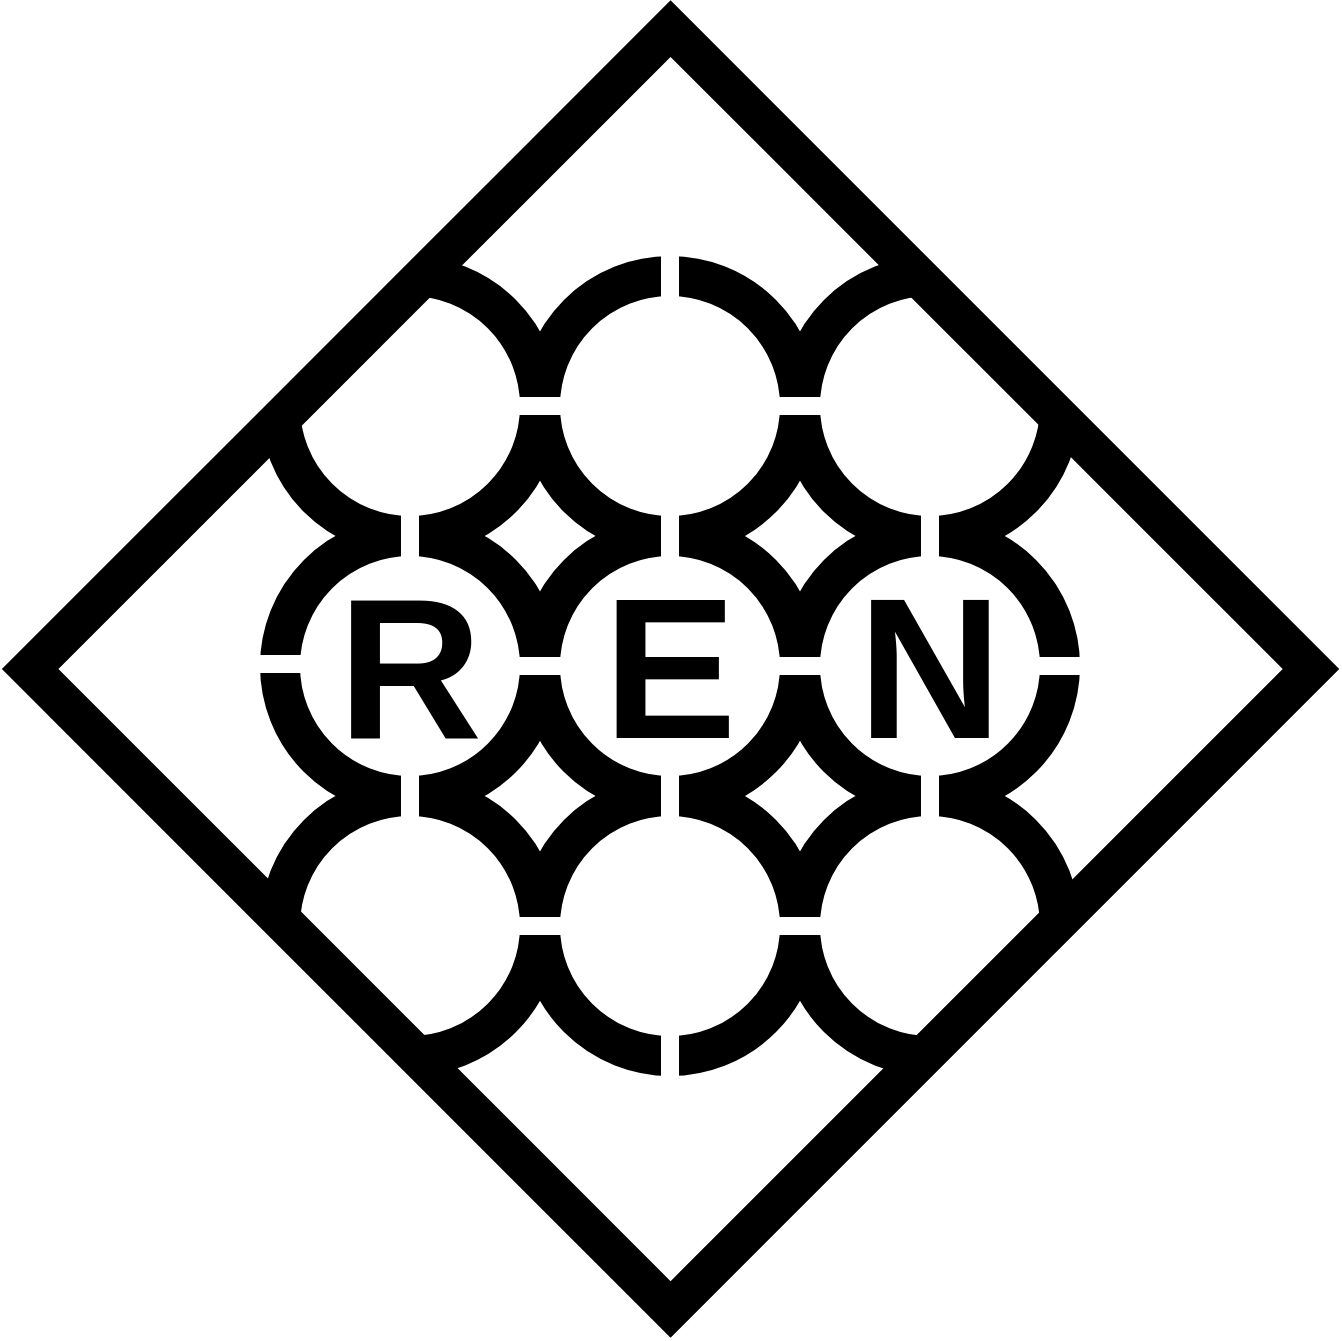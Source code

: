 <mxfile version="14.7.6" type="github">
  <diagram id="DtdZLi7CYvLeyxV55HMq" name="Page-1">
    <mxGraphModel dx="2031" dy="1007" grid="1" gridSize="10" guides="1" tooltips="1" connect="1" arrows="1" fold="1" page="1" pageScale="1" pageWidth="827" pageHeight="1169" math="0" shadow="0">
      <root>
        <mxCell id="0" />
        <mxCell id="1" parent="0" />
        <mxCell id="o0tRzlOy_sPSS6rWLoKo-32" value="" style="group" vertex="1" connectable="0" parent="1">
          <mxGeometry x="240" y="190" width="390" height="460" as="geometry" />
        </mxCell>
        <mxCell id="o0tRzlOy_sPSS6rWLoKo-9" value="" style="group" vertex="1" connectable="0" parent="o0tRzlOy_sPSS6rWLoKo-32">
          <mxGeometry width="390" height="460" as="geometry" />
        </mxCell>
        <mxCell id="o0tRzlOy_sPSS6rWLoKo-1" value="" style="ellipse;whiteSpace=wrap;html=1;aspect=fixed;strokeWidth=20;" vertex="1" parent="o0tRzlOy_sPSS6rWLoKo-9">
          <mxGeometry y="110" width="130" height="130" as="geometry" />
        </mxCell>
        <mxCell id="o0tRzlOy_sPSS6rWLoKo-3" value="" style="ellipse;whiteSpace=wrap;html=1;aspect=fixed;strokeWidth=20;" vertex="1" parent="o0tRzlOy_sPSS6rWLoKo-9">
          <mxGeometry x="130" y="110" width="130" height="130" as="geometry" />
        </mxCell>
        <mxCell id="o0tRzlOy_sPSS6rWLoKo-6" value="" style="endArrow=none;html=1;strokeColor=#FFFFFF;strokeWidth=9;" edge="1" parent="o0tRzlOy_sPSS6rWLoKo-9">
          <mxGeometry width="50" height="50" relative="1" as="geometry">
            <mxPoint x="65" y="260" as="sourcePoint" />
            <mxPoint x="65" y="80" as="targetPoint" />
          </mxGeometry>
        </mxCell>
        <mxCell id="o0tRzlOy_sPSS6rWLoKo-7" value="" style="endArrow=none;html=1;strokeColor=#FFFFFF;strokeWidth=9;" edge="1" parent="o0tRzlOy_sPSS6rWLoKo-9">
          <mxGeometry width="50" height="50" relative="1" as="geometry">
            <mxPoint x="195" y="270" as="sourcePoint" />
            <mxPoint x="195" y="90" as="targetPoint" />
          </mxGeometry>
        </mxCell>
        <mxCell id="o0tRzlOy_sPSS6rWLoKo-81" value="" style="group" vertex="1" connectable="0" parent="o0tRzlOy_sPSS6rWLoKo-9">
          <mxGeometry y="130" width="390" height="330" as="geometry" />
        </mxCell>
        <mxCell id="o0tRzlOy_sPSS6rWLoKo-82" value="" style="group" vertex="1" connectable="0" parent="o0tRzlOy_sPSS6rWLoKo-81">
          <mxGeometry width="260" height="320" as="geometry" />
        </mxCell>
        <mxCell id="o0tRzlOy_sPSS6rWLoKo-93" value="" style="group" vertex="1" connectable="0" parent="o0tRzlOy_sPSS6rWLoKo-82">
          <mxGeometry y="80" width="260" height="190" as="geometry" />
        </mxCell>
        <mxCell id="o0tRzlOy_sPSS6rWLoKo-83" value="" style="ellipse;whiteSpace=wrap;html=1;aspect=fixed;strokeWidth=20;" vertex="1" parent="o0tRzlOy_sPSS6rWLoKo-93">
          <mxGeometry y="30" width="130" height="130" as="geometry" />
        </mxCell>
        <mxCell id="o0tRzlOy_sPSS6rWLoKo-84" value="" style="ellipse;whiteSpace=wrap;html=1;aspect=fixed;strokeWidth=20;" vertex="1" parent="o0tRzlOy_sPSS6rWLoKo-93">
          <mxGeometry x="130" y="30" width="130" height="130" as="geometry" />
        </mxCell>
        <mxCell id="o0tRzlOy_sPSS6rWLoKo-85" value="" style="endArrow=none;html=1;strokeColor=#FFFFFF;strokeWidth=9;" edge="1" parent="o0tRzlOy_sPSS6rWLoKo-93">
          <mxGeometry width="50" height="50" relative="1" as="geometry">
            <mxPoint x="65" y="180" as="sourcePoint" />
            <mxPoint x="65" as="targetPoint" />
          </mxGeometry>
        </mxCell>
        <mxCell id="o0tRzlOy_sPSS6rWLoKo-86" value="" style="endArrow=none;html=1;strokeColor=#FFFFFF;strokeWidth=9;" edge="1" parent="o0tRzlOy_sPSS6rWLoKo-93">
          <mxGeometry width="50" height="50" relative="1" as="geometry">
            <mxPoint x="195" y="190" as="sourcePoint" />
            <mxPoint x="195" y="10" as="targetPoint" />
          </mxGeometry>
        </mxCell>
        <mxCell id="o0tRzlOy_sPSS6rWLoKo-87" value="" style="ellipse;whiteSpace=wrap;html=1;aspect=fixed;strokeWidth=20;" vertex="1" parent="o0tRzlOy_sPSS6rWLoKo-81">
          <mxGeometry x="260" y="110" width="130" height="130" as="geometry" />
        </mxCell>
        <mxCell id="o0tRzlOy_sPSS6rWLoKo-88" value="" style="endArrow=none;html=1;strokeColor=#FFFFFF;strokeWidth=9;" edge="1" parent="o0tRzlOy_sPSS6rWLoKo-81">
          <mxGeometry width="50" height="50" relative="1" as="geometry">
            <mxPoint x="325" y="260" as="sourcePoint" />
            <mxPoint x="325" y="90" as="targetPoint" />
          </mxGeometry>
        </mxCell>
        <mxCell id="o0tRzlOy_sPSS6rWLoKo-89" value="" style="endArrow=none;html=1;strokeColor=#FFFFFF;strokeWidth=9;" edge="1" parent="o0tRzlOy_sPSS6rWLoKo-81">
          <mxGeometry width="50" height="50" relative="1" as="geometry">
            <mxPoint x="40" y="175" as="sourcePoint" />
            <mxPoint x="320" y="175" as="targetPoint" />
          </mxGeometry>
        </mxCell>
        <mxCell id="o0tRzlOy_sPSS6rWLoKo-17" value="" style="ellipse;whiteSpace=wrap;html=1;aspect=fixed;strokeWidth=20;" vertex="1" parent="o0tRzlOy_sPSS6rWLoKo-32">
          <mxGeometry x="260" y="110" width="130" height="130" as="geometry" />
        </mxCell>
        <mxCell id="o0tRzlOy_sPSS6rWLoKo-18" value="" style="endArrow=none;html=1;strokeColor=#FFFFFF;strokeWidth=9;" edge="1" parent="o0tRzlOy_sPSS6rWLoKo-32">
          <mxGeometry width="50" height="50" relative="1" as="geometry">
            <mxPoint x="325" y="260" as="sourcePoint" />
            <mxPoint x="325" y="90" as="targetPoint" />
          </mxGeometry>
        </mxCell>
        <mxCell id="o0tRzlOy_sPSS6rWLoKo-19" value="" style="endArrow=none;html=1;strokeColor=#FFFFFF;strokeWidth=9;" edge="1" parent="o0tRzlOy_sPSS6rWLoKo-32">
          <mxGeometry width="50" height="50" relative="1" as="geometry">
            <mxPoint x="40" y="175" as="sourcePoint" />
            <mxPoint x="320" y="175" as="targetPoint" />
          </mxGeometry>
        </mxCell>
        <mxCell id="o0tRzlOy_sPSS6rWLoKo-20" value="R" style="text;html=1;strokeColor=none;fillColor=none;align=center;verticalAlign=middle;whiteSpace=wrap;rounded=0;strokeWidth=5;fontSize=100;labelBackgroundColor=none;labelBorderColor=none;fontStyle=1" vertex="1" parent="o0tRzlOy_sPSS6rWLoKo-32">
          <mxGeometry y="115" width="130" height="120" as="geometry" />
        </mxCell>
        <mxCell id="o0tRzlOy_sPSS6rWLoKo-21" value="E" style="text;html=1;strokeColor=none;fillColor=none;align=center;verticalAlign=middle;whiteSpace=wrap;rounded=0;strokeWidth=5;fontSize=100;labelBackgroundColor=none;labelBorderColor=none;fontStyle=1" vertex="1" parent="o0tRzlOy_sPSS6rWLoKo-32">
          <mxGeometry x="130" y="115" width="130" height="120" as="geometry" />
        </mxCell>
        <mxCell id="o0tRzlOy_sPSS6rWLoKo-22" value="N" style="text;html=1;strokeColor=none;fillColor=none;align=center;verticalAlign=middle;whiteSpace=wrap;rounded=0;strokeWidth=5;fontSize=100;labelBackgroundColor=none;labelBorderColor=none;fontStyle=1" vertex="1" parent="o0tRzlOy_sPSS6rWLoKo-32">
          <mxGeometry x="260" y="115" width="130" height="120" as="geometry" />
        </mxCell>
        <mxCell id="o0tRzlOy_sPSS6rWLoKo-94" value="" style="group" vertex="1" connectable="0" parent="o0tRzlOy_sPSS6rWLoKo-32">
          <mxGeometry y="-130" width="390" height="330" as="geometry" />
        </mxCell>
        <mxCell id="o0tRzlOy_sPSS6rWLoKo-95" value="" style="group" vertex="1" connectable="0" parent="o0tRzlOy_sPSS6rWLoKo-94">
          <mxGeometry width="260" height="320" as="geometry" />
        </mxCell>
        <mxCell id="o0tRzlOy_sPSS6rWLoKo-96" value="" style="group" vertex="1" connectable="0" parent="o0tRzlOy_sPSS6rWLoKo-95">
          <mxGeometry y="80" width="260" height="190" as="geometry" />
        </mxCell>
        <mxCell id="o0tRzlOy_sPSS6rWLoKo-97" value="" style="ellipse;whiteSpace=wrap;html=1;aspect=fixed;strokeWidth=20;" vertex="1" parent="o0tRzlOy_sPSS6rWLoKo-96">
          <mxGeometry y="30" width="130" height="130" as="geometry" />
        </mxCell>
        <mxCell id="o0tRzlOy_sPSS6rWLoKo-98" value="" style="ellipse;whiteSpace=wrap;html=1;aspect=fixed;strokeWidth=20;" vertex="1" parent="o0tRzlOy_sPSS6rWLoKo-96">
          <mxGeometry x="130" y="30" width="130" height="130" as="geometry" />
        </mxCell>
        <mxCell id="o0tRzlOy_sPSS6rWLoKo-99" value="" style="endArrow=none;html=1;strokeColor=#FFFFFF;strokeWidth=9;" edge="1" parent="o0tRzlOy_sPSS6rWLoKo-96">
          <mxGeometry width="50" height="50" relative="1" as="geometry">
            <mxPoint x="65" y="180" as="sourcePoint" />
            <mxPoint x="65" as="targetPoint" />
          </mxGeometry>
        </mxCell>
        <mxCell id="o0tRzlOy_sPSS6rWLoKo-100" value="" style="endArrow=none;html=1;strokeColor=#FFFFFF;strokeWidth=9;" edge="1" parent="o0tRzlOy_sPSS6rWLoKo-96">
          <mxGeometry width="50" height="50" relative="1" as="geometry">
            <mxPoint x="195" y="170" as="sourcePoint" />
            <mxPoint x="195" y="10" as="targetPoint" />
          </mxGeometry>
        </mxCell>
        <mxCell id="o0tRzlOy_sPSS6rWLoKo-101" value="" style="ellipse;whiteSpace=wrap;html=1;aspect=fixed;strokeWidth=20;" vertex="1" parent="o0tRzlOy_sPSS6rWLoKo-94">
          <mxGeometry x="260" y="110" width="130" height="130" as="geometry" />
        </mxCell>
        <mxCell id="o0tRzlOy_sPSS6rWLoKo-102" value="" style="endArrow=none;html=1;strokeColor=#FFFFFF;strokeWidth=9;" edge="1" parent="o0tRzlOy_sPSS6rWLoKo-94">
          <mxGeometry width="50" height="50" relative="1" as="geometry">
            <mxPoint x="325" y="260" as="sourcePoint" />
            <mxPoint x="325" y="90" as="targetPoint" />
          </mxGeometry>
        </mxCell>
        <mxCell id="o0tRzlOy_sPSS6rWLoKo-103" value="" style="endArrow=none;html=1;strokeColor=#FFFFFF;strokeWidth=9;" edge="1" parent="o0tRzlOy_sPSS6rWLoKo-94">
          <mxGeometry width="50" height="50" relative="1" as="geometry">
            <mxPoint x="40" y="175" as="sourcePoint" />
            <mxPoint x="320" y="175" as="targetPoint" />
          </mxGeometry>
        </mxCell>
        <mxCell id="o0tRzlOy_sPSS6rWLoKo-105" value="" style="rounded=0;whiteSpace=wrap;html=1;labelBackgroundColor=none;fontSize=100;strokeWidth=5;strokeColor=none;" vertex="1" parent="1">
          <mxGeometry x="210" y="140" width="100" height="99" as="geometry" />
        </mxCell>
        <mxCell id="o0tRzlOy_sPSS6rWLoKo-106" value="" style="rounded=0;whiteSpace=wrap;html=1;labelBackgroundColor=none;fontSize=100;strokeWidth=5;strokeColor=none;" vertex="1" parent="1">
          <mxGeometry x="560" y="150" width="110" height="90" as="geometry" />
        </mxCell>
        <mxCell id="o0tRzlOy_sPSS6rWLoKo-107" value="" style="rounded=0;whiteSpace=wrap;html=1;labelBackgroundColor=none;fontSize=100;strokeWidth=5;strokeColor=none;" vertex="1" parent="1">
          <mxGeometry x="560" y="491" width="100" height="89" as="geometry" />
        </mxCell>
        <mxCell id="o0tRzlOy_sPSS6rWLoKo-108" value="" style="rounded=0;whiteSpace=wrap;html=1;labelBackgroundColor=none;fontSize=100;strokeWidth=5;strokeColor=none;" vertex="1" parent="1">
          <mxGeometry x="210" y="491" width="100" height="89" as="geometry" />
        </mxCell>
        <mxCell id="o0tRzlOy_sPSS6rWLoKo-109" value="" style="endArrow=none;html=1;strokeColor=#FFFFFF;strokeWidth=9;" edge="1" parent="1">
          <mxGeometry width="50" height="50" relative="1" as="geometry">
            <mxPoint x="210" y="364" as="sourcePoint" />
            <mxPoint x="270" y="364" as="targetPoint" />
          </mxGeometry>
        </mxCell>
        <mxCell id="o0tRzlOy_sPSS6rWLoKo-110" value="" style="endArrow=none;html=1;strokeColor=#FFFFFF;strokeWidth=9;" edge="1" parent="1">
          <mxGeometry width="50" height="50" relative="1" as="geometry">
            <mxPoint x="610" y="365" as="sourcePoint" />
            <mxPoint x="670" y="365" as="targetPoint" />
          </mxGeometry>
        </mxCell>
        <mxCell id="o0tRzlOy_sPSS6rWLoKo-111" value="" style="whiteSpace=wrap;html=1;aspect=fixed;labelBackgroundColor=none;fontSize=100;strokeWidth=20;rotation=-45;fillColor=none;" vertex="1" parent="1">
          <mxGeometry x="208.86" y="140.09" width="452.84" height="452.84" as="geometry" />
        </mxCell>
      </root>
    </mxGraphModel>
  </diagram>
</mxfile>
